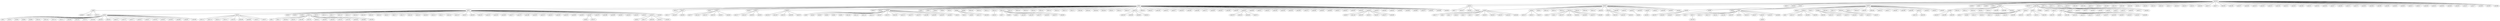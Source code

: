 graph X {
 204 [label="nodo204"];
 4 [label="nodo4"];
 10 [label="nodo10"];
 25 [label="nodo25"];
 37 [label="nodo37"];
 38 [label="nodo38"];
 41 [label="nodo41"];
 55 [label="nodo55"];
 58 [label="nodo58"];
 67 [label="nodo67"];
 89 [label="nodo89"];
 95 [label="nodo95"];
 97 [label="nodo97"];
 107 [label="nodo107"];
 109 [label="nodo109"];
 114 [label="nodo114"];
 122 [label="nodo122"];
 125 [label="nodo125"];
 129 [label="nodo129"];
 138 [label="nodo138"];
 149 [label="nodo149"];
 152 [label="nodo152"];
 164 [label="nodo164"];
 169 [label="nodo169"];
 178 [label="nodo178"];
 190 [label="nodo190"];
 199 [label="nodo199"];
 201 [label="nodo201"];
 205 [label="nodo205"];
 216 [label="nodo216"];
 226 [label="nodo226"];
 227 [label="nodo227"];
 230 [label="nodo230"];
 235 [label="nodo235"];
 251 [label="nodo251"];
 265 [label="nodo265"];
 271 [label="nodo271"];
 277 [label="nodo277"];
 283 [label="nodo283"];
 296 [label="nodo296"];
 297 [label="nodo297"];
 298 [label="nodo298"];
 316 [label="nodo316"];
 320 [label="nodo320"];
 323 [label="nodo323"];
 328 [label="nodo328"];
 332 [label="nodo332"];
 345 [label="nodo345"];
 346 [label="nodo346"];
 351 [label="nodo351"];
 354 [label="nodo354"];
 356 [label="nodo356"];
 357 [label="nodo357"];
 364 [label="nodo364"];
 372 [label="nodo372"];
 373 [label="nodo373"];
 383 [label="nodo383"];
 384 [label="nodo384"];
 394 [label="nodo394"];
 395 [label="nodo395"];
 402 [label="nodo402"];
 403 [label="nodo403"];
 415 [label="nodo415"];
 417 [label="nodo417"];
 428 [label="nodo428"];
 432 [label="nodo432"];
 436 [label="nodo436"];
 448 [label="nodo448"];
 450 [label="nodo450"];
 457 [label="nodo457"];
 477 [label="nodo477"];
 480 [label="nodo480"];
 485 [label="nodo485"];
 496 [label="nodo496"];
 8 [label="nodo8"];
 11 [label="nodo11"];
 14 [label="nodo14"];
 15 [label="nodo15"];
 21 [label="nodo21"];
 22 [label="nodo22"];
 30 [label="nodo30"];
 33 [label="nodo33"];
 39 [label="nodo39"];
 42 [label="nodo42"];
 46 [label="nodo46"];
 50 [label="nodo50"];
 51 [label="nodo51"];
 61 [label="nodo61"];
 64 [label="nodo64"];
 65 [label="nodo65"];
 76 [label="nodo76"];
 86 [label="nodo86"];
 99 [label="nodo99"];
 100 [label="nodo100"];
 103 [label="nodo103"];
 113 [label="nodo113"];
 116 [label="nodo116"];
 119 [label="nodo119"];
 135 [label="nodo135"];
 136 [label="nodo136"];
 139 [label="nodo139"];
 142 [label="nodo142"];
 143 [label="nodo143"];
 153 [label="nodo153"];
 155 [label="nodo155"];
 170 [label="nodo170"];
 175 [label="nodo175"];
 180 [label="nodo180"];
 185 [label="nodo185"];
 186 [label="nodo186"];
 198 [label="nodo198"];
 207 [label="nodo207"];
 213 [label="nodo213"];
 215 [label="nodo215"];
 219 [label="nodo219"];
 220 [label="nodo220"];
 232 [label="nodo232"];
 236 [label="nodo236"];
 252 [label="nodo252"];
 257 [label="nodo257"];
 258 [label="nodo258"];
 266 [label="nodo266"];
 269 [label="nodo269"];
 273 [label="nodo273"];
 280 [label="nodo280"];
 282 [label="nodo282"];
 284 [label="nodo284"];
 292 [label="nodo292"];
 302 [label="nodo302"];
 308 [label="nodo308"];
 321 [label="nodo321"];
 325 [label="nodo325"];
 339 [label="nodo339"];
 340 [label="nodo340"];
 358 [label="nodo358"];
 368 [label="nodo368"];
 374 [label="nodo374"];
 382 [label="nodo382"];
 405 [label="nodo405"];
 408 [label="nodo408"];
 422 [label="nodo422"];
 425 [label="nodo425"];
 426 [label="nodo426"];
 429 [label="nodo429"];
 430 [label="nodo430"];
 433 [label="nodo433"];
 444 [label="nodo444"];
 452 [label="nodo452"];
 460 [label="nodo460"];
 466 [label="nodo466"];
 469 [label="nodo469"];
 479 [label="nodo479"];
 482 [label="nodo482"];
 488 [label="nodo488"];
 494 [label="nodo494"];
 77 [label="nodo77"];
 242 [label="nodo242"];
 365 [label="nodo365"];
 453 [label="nodo453"];
 28 [label="nodo28"];
 44 [label="nodo44"];
 53 [label="nodo53"];
 124 [label="nodo124"];
 141 [label="nodo141"];
 150 [label="nodo150"];
 156 [label="nodo156"];
 187 [label="nodo187"];
 192 [label="nodo192"];
 214 [label="nodo214"];
 248 [label="nodo248"];
 259 [label="nodo259"];
 260 [label="nodo260"];
 341 [label="nodo341"];
 347 [label="nodo347"];
 349 [label="nodo349"];
 407 [label="nodo407"];
 411 [label="nodo411"];
 440 [label="nodo440"];
 481 [label="nodo481"];
 491 [label="nodo491"];
 48 [label="nodo48"];
 80 [label="nodo80"];
 90 [label="nodo90"];
 3 [label="nodo3"];
 16 [label="nodo16"];
 18 [label="nodo18"];
 75 [label="nodo75"];
 88 [label="nodo88"];
 146 [label="nodo146"];
 173 [label="nodo173"];
 200 [label="nodo200"];
 211 [label="nodo211"];
 218 [label="nodo218"];
 291 [label="nodo291"];
 294 [label="nodo294"];
 314 [label="nodo314"];
 317 [label="nodo317"];
 387 [label="nodo387"];
 398 [label="nodo398"];
 399 [label="nodo399"];
 414 [label="nodo414"];
 420 [label="nodo420"];
 421 [label="nodo421"];
 467 [label="nodo467"];
 98 [label="nodo98"];
 105 [label="nodo105"];
 121 [label="nodo121"];
 194 [label="nodo194"];
 281 [label="nodo281"];
 313 [label="nodo313"];
 369 [label="nodo369"];
 386 [label="nodo386"];
 464 [label="nodo464"];
 0 [label="nodo0"];
 34 [label="nodo34"];
 54 [label="nodo54"];
 68 [label="nodo68"];
 78 [label="nodo78"];
 127 [label="nodo127"];
 133 [label="nodo133"];
 145 [label="nodo145"];
 344 [label="nodo344"];
 70 [label="nodo70"];
 445 [label="nodo445"];
 493 [label="nodo493"];
 301 [label="nodo301"];
 19 [label="nodo19"];
 221 [label="nodo221"];
 293 [label="nodo293"];
 311 [label="nodo311"];
 362 [label="nodo362"];
 49 [label="nodo49"];
 111 [label="nodo111"];
 212 [label="nodo212"];
 23 [label="nodo23"];
 26 [label="nodo26"];
 43 [label="nodo43"];
 56 [label="nodo56"];
 66 [label="nodo66"];
 74 [label="nodo74"];
 101 [label="nodo101"];
 112 [label="nodo112"];
 117 [label="nodo117"];
 118 [label="nodo118"];
 123 [label="nodo123"];
 144 [label="nodo144"];
 158 [label="nodo158"];
 162 [label="nodo162"];
 163 [label="nodo163"];
 167 [label="nodo167"];
 172 [label="nodo172"];
 174 [label="nodo174"];
 183 [label="nodo183"];
 193 [label="nodo193"];
 209 [label="nodo209"];
 210 [label="nodo210"];
 217 [label="nodo217"];
 224 [label="nodo224"];
 233 [label="nodo233"];
 247 [label="nodo247"];
 249 [label="nodo249"];
 250 [label="nodo250"];
 253 [label="nodo253"];
 256 [label="nodo256"];
 268 [label="nodo268"];
 272 [label="nodo272"];
 278 [label="nodo278"];
 288 [label="nodo288"];
 295 [label="nodo295"];
 319 [label="nodo319"];
 324 [label="nodo324"];
 350 [label="nodo350"];
 353 [label="nodo353"];
 360 [label="nodo360"];
 363 [label="nodo363"];
 367 [label="nodo367"];
 379 [label="nodo379"];
 388 [label="nodo388"];
 389 [label="nodo389"];
 401 [label="nodo401"];
 434 [label="nodo434"];
 435 [label="nodo435"];
 441 [label="nodo441"];
 447 [label="nodo447"];
 492 [label="nodo492"];
 13 [label="nodo13"];
 246 [label="nodo246"];
 264 [label="nodo264"];
 79 [label="nodo79"];
 140 [label="nodo140"];
 191 [label="nodo191"];
 318 [label="nodo318"];
 431 [label="nodo431"];
 463 [label="nodo463"];
 137 [label="nodo137"];
 243 [label="nodo243"];
 303 [label="nodo303"];
 391 [label="nodo391"];
 104 [label="nodo104"];
 184 [label="nodo184"];
 225 [label="nodo225"];
 390 [label="nodo390"];
 470 [label="nodo470"];
 9 [label="nodo9"];
 40 [label="nodo40"];
 59 [label="nodo59"];
 63 [label="nodo63"];
 81 [label="nodo81"];
 91 [label="nodo91"];
 106 [label="nodo106"];
 120 [label="nodo120"];
 128 [label="nodo128"];
 154 [label="nodo154"];
 161 [label="nodo161"];
 276 [label="nodo276"];
 305 [label="nodo305"];
 315 [label="nodo315"];
 370 [label="nodo370"];
 376 [label="nodo376"];
 396 [label="nodo396"];
 409 [label="nodo409"];
 439 [label="nodo439"];
 484 [label="nodo484"];
 20 [label="nodo20"];
 32 [label="nodo32"];
 94 [label="nodo94"];
 115 [label="nodo115"];
 189 [label="nodo189"];
 322 [label="nodo322"];
 71 [label="nodo71"];
 83 [label="nodo83"];
 92 [label="nodo92"];
 168 [label="nodo168"];
 238 [label="nodo238"];
 275 [label="nodo275"];
 456 [label="nodo456"];
 476 [label="nodo476"];
 483 [label="nodo483"];
 244 [label="nodo244"];
 289 [label="nodo289"];
 400 [label="nodo400"];
 423 [label="nodo423"];
 378 [label="nodo378"];
 419 [label="nodo419"];
 449 [label="nodo449"];
 473 [label="nodo473"];
 29 [label="nodo29"];
 148 [label="nodo148"];
 165 [label="nodo165"];
 331 [label="nodo331"];
 397 [label="nodo397"];
 475 [label="nodo475"];
 495 [label="nodo495"];
 171 [label="nodo171"];
 6 [label="nodo6"];
 27 [label="nodo27"];
 36 [label="nodo36"];
 47 [label="nodo47"];
 72 [label="nodo72"];
 87 [label="nodo87"];
 202 [label="nodo202"];
 263 [label="nodo263"];
 352 [label="nodo352"];
 424 [label="nodo424"];
 446 [label="nodo446"];
 222 [label="nodo222"];
 413 [label="nodo413"];
 472 [label="nodo472"];
 24 [label="nodo24"];
 31 [label="nodo31"];
 134 [label="nodo134"];
 160 [label="nodo160"];
 381 [label="nodo381"];
 406 [label="nodo406"];
 478 [label="nodo478"];
 490 [label="nodo490"];
 62 [label="nodo62"];
 229 [label="nodo229"];
 262 [label="nodo262"];
 443 [label="nodo443"];
 84 [label="nodo84"];
 361 [label="nodo361"];
 195 [label="nodo195"];
 459 [label="nodo459"];
 487 [label="nodo487"];
 182 [label="nodo182"];
 57 [label="nodo57"];
 73 [label="nodo73"];
 151 [label="nodo151"];
 179 [label="nodo179"];
 181 [label="nodo181"];
 306 [label="nodo306"];
 343 [label="nodo343"];
 392 [label="nodo392"];
 416 [label="nodo416"];
 437 [label="nodo437"];
 451 [label="nodo451"];
 455 [label="nodo455"];
 486 [label="nodo486"];
 2 [label="nodo2"];
 231 [label="nodo231"];
 334 [label="nodo334"];
 380 [label="nodo380"];
 393 [label="nodo393"];
 304 [label="nodo304"];
 310 [label="nodo310"];
 335 [label="nodo335"];
 474 [label="nodo474"];
 438 [label="nodo438"];
 5 [label="nodo5"];
 132 [label="nodo132"];
 337 [label="nodo337"];
 110 [label="nodo110"];
 196 [label="nodo196"];
 203 [label="nodo203"];
 309 [label="nodo309"];
 359 [label="nodo359"];
 12 [label="nodo12"];
 85 [label="nodo85"];
 147 [label="nodo147"];
 261 [label="nodo261"];
 274 [label="nodo274"];
 285 [label="nodo285"];
 355 [label="nodo355"];
 385 [label="nodo385"];
 245 [label="nodo245"];
 279 [label="nodo279"];
 312 [label="nodo312"];
 338 [label="nodo338"];
 159 [label="nodo159"];
 82 [label="nodo82"];
 188 [label="nodo188"];
 240 [label="nodo240"];
 254 [label="nodo254"];
 270 [label="nodo270"];
 287 [label="nodo287"];
 307 [label="nodo307"];
 348 [label="nodo348"];
 404 [label="nodo404"];
 418 [label="nodo418"];
 442 [label="nodo442"];
 489 [label="nodo489"];
 7 [label="nodo7"];
 35 [label="nodo35"];
 60 [label="nodo60"];
 69 [label="nodo69"];
 96 [label="nodo96"];
 102 [label="nodo102"];
 126 [label="nodo126"];
 130 [label="nodo130"];
 157 [label="nodo157"];
 206 [label="nodo206"];
 228 [label="nodo228"];
 267 [label="nodo267"];
 286 [label="nodo286"];
 326 [label="nodo326"];
 330 [label="nodo330"];
 371 [label="nodo371"];
 375 [label="nodo375"];
 377 [label="nodo377"];
 410 [label="nodo410"];
 427 [label="nodo427"];
 454 [label="nodo454"];
 461 [label="nodo461"];
 465 [label="nodo465"];
 468 [label="nodo468"];
 497 [label="nodo497"];
 499 [label="nodo499"];
 131 [label="nodo131"];
 176 [label="nodo176"];
 223 [label="nodo223"];
 237 [label="nodo237"];
 255 [label="nodo255"];
 299 [label="nodo299"];
 366 [label="nodo366"];
 412 [label="nodo412"];
 471 [label="nodo471"];
 1 [label="nodo1"];
 17 [label="nodo17"];
 166 [label="nodo166"];
 197 [label="nodo197"];
 208 [label="nodo208"];
 234 [label="nodo234"];
 241 [label="nodo241"];
 290 [label="nodo290"];
 329 [label="nodo329"];
 333 [label="nodo333"];
 336 [label="nodo336"];
 458 [label="nodo458"];
 498 [label="nodo498"];
 300 [label="nodo300"];
 45 [label="nodo45"];
 327 [label="nodo327"];
 52 [label="nodo52"];
 177 [label="nodo177"];
 239 [label="nodo239"];
 342 [label="nodo342"];
 462 [label="nodo462"];
 108 [label="nodo108"];
 93 [label="nodo93"];
  204 -- 4 ;
  204 -- 10 ;
  204 -- 25 ;
  204 -- 37 ;
  204 -- 38 ;
  204 -- 41 ;
  204 -- 55 ;
  204 -- 58 ;
  204 -- 67 ;
  204 -- 89 ;
  204 -- 95 ;
  204 -- 97 ;
  204 -- 107 ;
  204 -- 109 ;
  204 -- 114 ;
  204 -- 122 ;
  204 -- 125 ;
  204 -- 129 ;
  204 -- 138 ;
  204 -- 149 ;
  204 -- 152 ;
  204 -- 164 ;
  204 -- 169 ;
  204 -- 178 ;
  204 -- 190 ;
  204 -- 199 ;
  204 -- 201 ;
  204 -- 205 ;
  204 -- 216 ;
  204 -- 226 ;
  204 -- 227 ;
  204 -- 230 ;
  204 -- 235 ;
  204 -- 251 ;
  204 -- 265 ;
  204 -- 271 ;
  204 -- 277 ;
  204 -- 283 ;
  204 -- 296 ;
  204 -- 297 ;
  204 -- 298 ;
  204 -- 316 ;
  204 -- 320 ;
  204 -- 323 ;
  204 -- 328 ;
  204 -- 332 ;
  204 -- 345 ;
  204 -- 346 ;
  204 -- 351 ;
  204 -- 354 ;
  204 -- 356 ;
  204 -- 357 ;
  204 -- 364 ;
  204 -- 372 ;
  204 -- 373 ;
  204 -- 383 ;
  204 -- 384 ;
  204 -- 394 ;
  204 -- 395 ;
  204 -- 402 ;
  204 -- 403 ;
  204 -- 415 ;
  204 -- 417 ;
  204 -- 428 ;
  204 -- 432 ;
  204 -- 436 ;
  204 -- 448 ;
  204 -- 450 ;
  204 -- 457 ;
  204 -- 477 ;
  204 -- 480 ;
  204 -- 485 ;
  204 -- 496 ;
  4 -- 8 ;
  4 -- 11 ;
  4 -- 14 ;
  4 -- 15 ;
  4 -- 21 ;
  4 -- 22 ;
  4 -- 30 ;
  4 -- 33 ;
  4 -- 39 ;
  4 -- 42 ;
  4 -- 46 ;
  4 -- 50 ;
  4 -- 51 ;
  4 -- 61 ;
  4 -- 64 ;
  4 -- 65 ;
  4 -- 76 ;
  4 -- 86 ;
  4 -- 99 ;
  4 -- 100 ;
  4 -- 103 ;
  4 -- 113 ;
  4 -- 116 ;
  4 -- 119 ;
  4 -- 135 ;
  4 -- 136 ;
  4 -- 139 ;
  4 -- 142 ;
  4 -- 143 ;
  4 -- 153 ;
  4 -- 155 ;
  4 -- 170 ;
  4 -- 175 ;
  4 -- 180 ;
  4 -- 185 ;
  4 -- 186 ;
  4 -- 198 ;
  4 -- 207 ;
  4 -- 213 ;
  4 -- 215 ;
  4 -- 219 ;
  4 -- 220 ;
  4 -- 232 ;
  4 -- 236 ;
  4 -- 252 ;
  4 -- 257 ;
  4 -- 258 ;
  4 -- 266 ;
  4 -- 269 ;
  4 -- 273 ;
  4 -- 280 ;
  4 -- 282 ;
  4 -- 284 ;
  4 -- 292 ;
  4 -- 302 ;
  4 -- 308 ;
  4 -- 321 ;
  4 -- 325 ;
  4 -- 339 ;
  4 -- 340 ;
  4 -- 358 ;
  4 -- 368 ;
  4 -- 374 ;
  4 -- 382 ;
  4 -- 405 ;
  4 -- 408 ;
  4 -- 422 ;
  4 -- 425 ;
  4 -- 426 ;
  4 -- 429 ;
  4 -- 430 ;
  4 -- 433 ;
  4 -- 444 ;
  4 -- 452 ;
  4 -- 460 ;
  4 -- 466 ;
  4 -- 469 ;
  4 -- 479 ;
  4 -- 482 ;
  4 -- 488 ;
  4 -- 494 ;
  10 -- 77 ;
  10 -- 242 ;
  10 -- 365 ;
  10 -- 453 ;
  25 -- 28 ;
  25 -- 44 ;
  25 -- 53 ;
  25 -- 124 ;
  25 -- 141 ;
  25 -- 150 ;
  25 -- 156 ;
  25 -- 187 ;
  25 -- 192 ;
  25 -- 214 ;
  25 -- 248 ;
  25 -- 259 ;
  25 -- 260 ;
  25 -- 341 ;
  25 -- 347 ;
  25 -- 349 ;
  25 -- 407 ;
  25 -- 411 ;
  25 -- 440 ;
  25 -- 481 ;
  25 -- 491 ;
  38 -- 48 ;
  41 -- 80 ;
  41 -- 90 ;
  55 -- 3 ;
  55 -- 16 ;
  55 -- 18 ;
  55 -- 75 ;
  55 -- 88 ;
  55 -- 146 ;
  55 -- 173 ;
  55 -- 200 ;
  55 -- 211 ;
  55 -- 218 ;
  55 -- 291 ;
  55 -- 294 ;
  55 -- 314 ;
  55 -- 317 ;
  55 -- 387 ;
  55 -- 398 ;
  55 -- 399 ;
  55 -- 414 ;
  55 -- 420 ;
  55 -- 421 ;
  55 -- 467 ;
  97 -- 98 ;
  97 -- 105 ;
  97 -- 121 ;
  97 -- 194 ;
  97 -- 281 ;
  97 -- 313 ;
  97 -- 369 ;
  97 -- 386 ;
  97 -- 464 ;
  109 -- 0 ;
  109 -- 34 ;
  109 -- 54 ;
  109 -- 68 ;
  109 -- 78 ;
  109 -- 127 ;
  109 -- 133 ;
  109 -- 145 ;
  109 -- 344 ;
  114 -- 70 ;
  114 -- 445 ;
  114 -- 493 ;
  122 -- 301 ;
  125 -- 19 ;
  125 -- 221 ;
  125 -- 293 ;
  125 -- 311 ;
  149 -- 362 ;
  8 -- 49 ;
  8 -- 111 ;
  8 -- 212 ;
  11 -- 23 ;
  11 -- 26 ;
  11 -- 43 ;
  11 -- 56 ;
  11 -- 66 ;
  11 -- 74 ;
  11 -- 101 ;
  11 -- 112 ;
  11 -- 117 ;
  11 -- 118 ;
  11 -- 123 ;
  11 -- 144 ;
  11 -- 158 ;
  11 -- 162 ;
  11 -- 163 ;
  11 -- 167 ;
  11 -- 172 ;
  11 -- 174 ;
  11 -- 183 ;
  11 -- 193 ;
  11 -- 209 ;
  11 -- 210 ;
  11 -- 217 ;
  11 -- 224 ;
  11 -- 233 ;
  11 -- 247 ;
  11 -- 249 ;
  11 -- 250 ;
  11 -- 253 ;
  11 -- 256 ;
  11 -- 268 ;
  11 -- 272 ;
  11 -- 278 ;
  11 -- 288 ;
  11 -- 295 ;
  11 -- 319 ;
  11 -- 324 ;
  11 -- 350 ;
  11 -- 353 ;
  11 -- 360 ;
  11 -- 363 ;
  11 -- 367 ;
  11 -- 379 ;
  11 -- 388 ;
  11 -- 389 ;
  11 -- 401 ;
  11 -- 434 ;
  11 -- 435 ;
  11 -- 441 ;
  11 -- 447 ;
  11 -- 492 ;
  15 -- 13 ;
  15 -- 246 ;
  15 -- 264 ;
  22 -- 79 ;
  22 -- 140 ;
  22 -- 191 ;
  22 -- 318 ;
  22 -- 431 ;
  22 -- 463 ;
  33 -- 137 ;
  33 -- 243 ;
  33 -- 303 ;
  33 -- 391 ;
  39 -- 104 ;
  39 -- 184 ;
  39 -- 225 ;
  39 -- 390 ;
  39 -- 470 ;
  50 -- 9 ;
  50 -- 40 ;
  50 -- 59 ;
  50 -- 63 ;
  50 -- 81 ;
  50 -- 91 ;
  50 -- 106 ;
  50 -- 120 ;
  50 -- 128 ;
  50 -- 154 ;
  50 -- 161 ;
  50 -- 276 ;
  50 -- 305 ;
  50 -- 315 ;
  50 -- 370 ;
  50 -- 376 ;
  50 -- 396 ;
  50 -- 409 ;
  50 -- 439 ;
  50 -- 484 ;
  61 -- 20 ;
  86 -- 32 ;
  86 -- 94 ;
  86 -- 115 ;
  86 -- 189 ;
  116 -- 322 ;
  119 -- 71 ;
  119 -- 83 ;
  119 -- 92 ;
  119 -- 168 ;
  119 -- 238 ;
  119 -- 275 ;
  119 -- 456 ;
  119 -- 476 ;
  119 -- 483 ;
  219 -- 244 ;
  219 -- 289 ;
  219 -- 400 ;
  219 -- 423 ;
  302 -- 378 ;
  302 -- 419 ;
  302 -- 449 ;
  302 -- 473 ;
  430 -- 29 ;
  430 -- 148 ;
  430 -- 165 ;
  430 -- 331 ;
  430 -- 397 ;
  430 -- 475 ;
  430 -- 495 ;
  453 -- 171 ;
  28 -- 6 ;
  28 -- 27 ;
  28 -- 36 ;
  28 -- 47 ;
  28 -- 72 ;
  28 -- 87 ;
  28 -- 202 ;
  28 -- 263 ;
  28 -- 352 ;
  28 -- 424 ;
  28 -- 446 ;
  44 -- 222 ;
  44 -- 413 ;
  44 -- 472 ;
  156 -- 24 ;
  156 -- 31 ;
  156 -- 134 ;
  156 -- 160 ;
  156 -- 381 ;
  156 -- 406 ;
  156 -- 478 ;
  156 -- 490 ;
  259 -- 62 ;
  259 -- 229 ;
  259 -- 262 ;
  259 -- 443 ;
  347 -- 84 ;
  407 -- 361 ;
  48 -- 195 ;
  48 -- 459 ;
  48 -- 487 ;
  80 -- 182 ;
  3 -- 57 ;
  3 -- 73 ;
  3 -- 151 ;
  3 -- 179 ;
  3 -- 181 ;
  3 -- 306 ;
  3 -- 343 ;
  3 -- 392 ;
  3 -- 416 ;
  3 -- 437 ;
  3 -- 451 ;
  3 -- 455 ;
  3 -- 486 ;
  18 -- 2 ;
  18 -- 231 ;
  18 -- 334 ;
  18 -- 380 ;
  18 -- 393 ;
  88 -- 304 ;
  88 -- 310 ;
  88 -- 335 ;
  88 -- 474 ;
  146 -- 438 ;
  200 -- 5 ;
  200 -- 132 ;
  200 -- 337 ;
  414 -- 110 ;
  414 -- 196 ;
  98 -- 203 ;
  98 -- 309 ;
  98 -- 359 ;
  0 -- 12 ;
  0 -- 85 ;
  0 -- 147 ;
  0 -- 261 ;
  0 -- 274 ;
  0 -- 285 ;
  0 -- 355 ;
  0 -- 385 ;
  34 -- 245 ;
  54 -- 279 ;
  54 -- 312 ;
  54 -- 338 ;
  127 -- 159 ;
  133 -- 82 ;
  133 -- 188 ;
  133 -- 240 ;
  133 -- 254 ;
  133 -- 270 ;
  133 -- 287 ;
  133 -- 307 ;
  133 -- 348 ;
  133 -- 404 ;
  133 -- 418 ;
  133 -- 442 ;
  133 -- 489 ;
  23 -- 7 ;
  23 -- 35 ;
  23 -- 60 ;
  23 -- 69 ;
  23 -- 96 ;
  23 -- 102 ;
  23 -- 126 ;
  23 -- 130 ;
  23 -- 157 ;
  23 -- 206 ;
  23 -- 228 ;
  23 -- 267 ;
  23 -- 286 ;
  23 -- 326 ;
  23 -- 330 ;
  23 -- 371 ;
  23 -- 375 ;
  23 -- 377 ;
  23 -- 410 ;
  23 -- 427 ;
  23 -- 454 ;
  23 -- 461 ;
  23 -- 465 ;
  23 -- 468 ;
  23 -- 497 ;
  23 -- 499 ;
  26 -- 131 ;
  26 -- 176 ;
  26 -- 223 ;
  26 -- 237 ;
  26 -- 255 ;
  26 -- 299 ;
  26 -- 366 ;
  26 -- 412 ;
  26 -- 471 ;
  74 -- 1 ;
  74 -- 17 ;
  74 -- 166 ;
  74 -- 197 ;
  74 -- 208 ;
  74 -- 234 ;
  74 -- 241 ;
  74 -- 290 ;
  74 -- 329 ;
  74 -- 333 ;
  74 -- 336 ;
  74 -- 458 ;
  74 -- 498 ;
  112 -- 300 ;
  367 -- 45 ;
  367 -- 327 ;
  447 -- 52 ;
  447 -- 177 ;
  447 -- 239 ;
  447 -- 342 ;
  447 -- 462 ;
  73 -- 108 ;
  451 -- 93 ;
}
